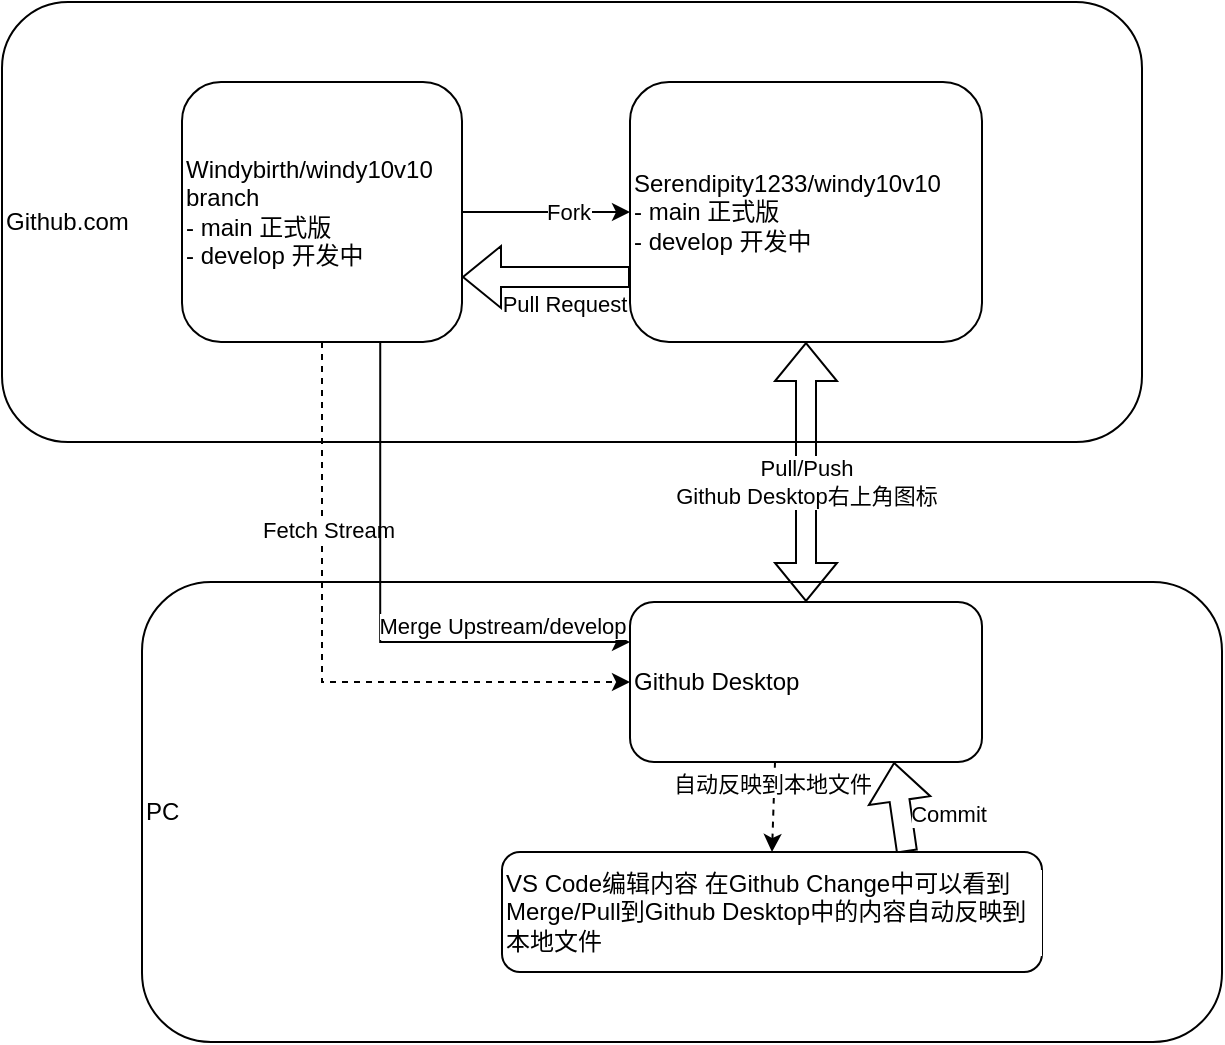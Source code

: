 <mxfile version="15.6.6" type="device"><diagram id="-4FKM_XGtd44z0FAQB1m" name="Page-1"><mxGraphModel dx="1717" dy="935" grid="1" gridSize="10" guides="1" tooltips="1" connect="1" arrows="1" fold="1" page="1" pageScale="1" pageWidth="827" pageHeight="1169" math="0" shadow="0"><root><mxCell id="0"/><mxCell id="1" parent="0"/><mxCell id="g4pFb4-ThDoWgLnpPxrV-1" value="Github.com" style="rounded=1;whiteSpace=wrap;html=1;fillColor=default;strokeColor=default;fontColor=default;align=left;" vertex="1" parent="1"><mxGeometry x="100" y="160" width="570" height="220" as="geometry"/></mxCell><mxCell id="g4pFb4-ThDoWgLnpPxrV-4" style="edgeStyle=orthogonalEdgeStyle;rounded=0;orthogonalLoop=1;jettySize=auto;html=1;fontColor=default;strokeColor=default;labelBackgroundColor=default;" edge="1" parent="1" source="g4pFb4-ThDoWgLnpPxrV-2" target="g4pFb4-ThDoWgLnpPxrV-3"><mxGeometry relative="1" as="geometry"/></mxCell><mxCell id="g4pFb4-ThDoWgLnpPxrV-5" value="Fork" style="edgeLabel;html=1;align=center;verticalAlign=middle;resizable=0;points=[];fontColor=default;" vertex="1" connectable="0" parent="g4pFb4-ThDoWgLnpPxrV-4"><mxGeometry x="0.262" relative="1" as="geometry"><mxPoint as="offset"/></mxGeometry></mxCell><mxCell id="g4pFb4-ThDoWgLnpPxrV-2" value="Windybirth/windy10v10&lt;br&gt;branch&lt;br&gt;- main 正式版&lt;br&gt;- develop 开发中" style="rounded=1;whiteSpace=wrap;html=1;fontColor=default;strokeColor=default;fillColor=default;align=left;" vertex="1" parent="1"><mxGeometry x="190" y="200" width="140" height="130" as="geometry"/></mxCell><mxCell id="g4pFb4-ThDoWgLnpPxrV-22" style="edgeStyle=none;rounded=0;orthogonalLoop=1;jettySize=auto;html=1;exitX=0;exitY=0.75;exitDx=0;exitDy=0;entryX=1;entryY=0.75;entryDx=0;entryDy=0;labelBackgroundColor=default;fontColor=default;startArrow=none;startFill=0;strokeColor=default;shape=flexArrow;" edge="1" parent="1" source="g4pFb4-ThDoWgLnpPxrV-3" target="g4pFb4-ThDoWgLnpPxrV-2"><mxGeometry relative="1" as="geometry"/></mxCell><mxCell id="g4pFb4-ThDoWgLnpPxrV-23" value="Pull Request" style="edgeLabel;html=1;align=center;verticalAlign=middle;resizable=0;points=[];fontColor=default;labelBackgroundColor=default;" vertex="1" connectable="0" parent="g4pFb4-ThDoWgLnpPxrV-22"><mxGeometry x="-0.607" relative="1" as="geometry"><mxPoint x="-17" y="13" as="offset"/></mxGeometry></mxCell><mxCell id="g4pFb4-ThDoWgLnpPxrV-3" value="Serendipity1233/windy10v10&lt;br&gt;- main 正式版&lt;br&gt;- develop 开发中" style="rounded=1;whiteSpace=wrap;html=1;fontColor=default;strokeColor=default;fillColor=default;align=left;" vertex="1" parent="1"><mxGeometry x="414" y="200" width="176" height="130" as="geometry"/></mxCell><mxCell id="g4pFb4-ThDoWgLnpPxrV-7" value="PC" style="rounded=1;whiteSpace=wrap;html=1;fontColor=default;strokeColor=default;fillColor=default;align=left;" vertex="1" parent="1"><mxGeometry x="170" y="450" width="540" height="230" as="geometry"/></mxCell><mxCell id="g4pFb4-ThDoWgLnpPxrV-20" value="" style="rounded=0;orthogonalLoop=1;jettySize=auto;html=1;labelBackgroundColor=default;fontColor=default;startArrow=none;startFill=0;strokeColor=default;dashed=1;exitX=0.412;exitY=0.998;exitDx=0;exitDy=0;exitPerimeter=0;entryX=0.5;entryY=0;entryDx=0;entryDy=0;" edge="1" parent="1" source="g4pFb4-ThDoWgLnpPxrV-8" target="g4pFb4-ThDoWgLnpPxrV-17"><mxGeometry relative="1" as="geometry"/></mxCell><mxCell id="g4pFb4-ThDoWgLnpPxrV-21" value="自动反映到本地文件" style="edgeLabel;html=1;align=center;verticalAlign=middle;resizable=0;points=[];fontColor=default;" vertex="1" connectable="0" parent="g4pFb4-ThDoWgLnpPxrV-20"><mxGeometry x="-0.513" y="-1" relative="1" as="geometry"><mxPoint as="offset"/></mxGeometry></mxCell><mxCell id="g4pFb4-ThDoWgLnpPxrV-8" value="&lt;span&gt;Github Desktop&lt;br&gt;&lt;/span&gt;" style="rounded=1;whiteSpace=wrap;html=1;fontColor=default;strokeColor=default;fillColor=default;align=left;" vertex="1" parent="1"><mxGeometry x="414" y="460" width="176" height="80" as="geometry"/></mxCell><mxCell id="g4pFb4-ThDoWgLnpPxrV-9" style="edgeStyle=orthogonalEdgeStyle;rounded=0;orthogonalLoop=1;jettySize=auto;html=1;labelBackgroundColor=default;fontColor=default;strokeColor=default;startArrow=classic;startFill=1;shape=flexArrow;" edge="1" parent="1" source="g4pFb4-ThDoWgLnpPxrV-3" target="g4pFb4-ThDoWgLnpPxrV-8"><mxGeometry relative="1" as="geometry"/></mxCell><mxCell id="g4pFb4-ThDoWgLnpPxrV-10" value="Pull/Push&lt;br&gt;Github Desktop右上角图标" style="edgeLabel;html=1;align=center;verticalAlign=middle;resizable=0;points=[];fontColor=default;labelBackgroundColor=default;" vertex="1" connectable="0" parent="g4pFb4-ThDoWgLnpPxrV-9"><mxGeometry x="0.246" relative="1" as="geometry"><mxPoint y="-11" as="offset"/></mxGeometry></mxCell><mxCell id="g4pFb4-ThDoWgLnpPxrV-11" style="edgeStyle=orthogonalEdgeStyle;rounded=0;orthogonalLoop=1;jettySize=auto;html=1;entryX=0;entryY=0.5;entryDx=0;entryDy=0;labelBackgroundColor=default;fontColor=default;startArrow=none;startFill=0;strokeColor=default;exitX=0.5;exitY=1;exitDx=0;exitDy=0;dashed=1;" edge="1" parent="1" source="g4pFb4-ThDoWgLnpPxrV-2" target="g4pFb4-ThDoWgLnpPxrV-8"><mxGeometry relative="1" as="geometry"/></mxCell><mxCell id="g4pFb4-ThDoWgLnpPxrV-13" value="Fetch Stream" style="edgeLabel;html=1;align=center;verticalAlign=middle;resizable=0;points=[];fontColor=default;" vertex="1" connectable="0" parent="g4pFb4-ThDoWgLnpPxrV-11"><mxGeometry x="-0.42" y="3" relative="1" as="geometry"><mxPoint as="offset"/></mxGeometry></mxCell><mxCell id="g4pFb4-ThDoWgLnpPxrV-14" style="edgeStyle=orthogonalEdgeStyle;rounded=0;orthogonalLoop=1;jettySize=auto;html=1;entryX=0;entryY=0.25;entryDx=0;entryDy=0;labelBackgroundColor=default;fontColor=default;startArrow=none;startFill=0;strokeColor=default;exitX=0.708;exitY=1;exitDx=0;exitDy=0;exitPerimeter=0;" edge="1" parent="1" source="g4pFb4-ThDoWgLnpPxrV-2" target="g4pFb4-ThDoWgLnpPxrV-8"><mxGeometry relative="1" as="geometry"/></mxCell><mxCell id="g4pFb4-ThDoWgLnpPxrV-15" value="Merge Upstream/develop" style="edgeLabel;html=1;align=center;verticalAlign=middle;resizable=0;points=[];fontColor=default;labelBackgroundColor=default;" vertex="1" connectable="0" parent="g4pFb4-ThDoWgLnpPxrV-14"><mxGeometry x="-0.211" y="-2" relative="1" as="geometry"><mxPoint x="63" y="33" as="offset"/></mxGeometry></mxCell><mxCell id="g4pFb4-ThDoWgLnpPxrV-18" style="rounded=0;orthogonalLoop=1;jettySize=auto;html=1;labelBackgroundColor=default;fontColor=default;startArrow=none;startFill=0;strokeColor=default;exitX=0.75;exitY=0;exitDx=0;exitDy=0;entryX=0.75;entryY=1;entryDx=0;entryDy=0;shape=flexArrow;" edge="1" parent="1" source="g4pFb4-ThDoWgLnpPxrV-17" target="g4pFb4-ThDoWgLnpPxrV-8"><mxGeometry relative="1" as="geometry"/></mxCell><mxCell id="g4pFb4-ThDoWgLnpPxrV-19" value="Commit" style="edgeLabel;html=1;align=center;verticalAlign=middle;resizable=0;points=[];fontColor=default;labelBackgroundColor=default;" vertex="1" connectable="0" parent="g4pFb4-ThDoWgLnpPxrV-18"><mxGeometry x="0.105" relative="1" as="geometry"><mxPoint x="24" y="5" as="offset"/></mxGeometry></mxCell><mxCell id="g4pFb4-ThDoWgLnpPxrV-17" value="VS Code编辑内容 在Github Change中可以看到&lt;br&gt;Merge/Pull到Github Desktop中的内容自动反映到本地文件" style="rounded=1;whiteSpace=wrap;html=1;labelBackgroundColor=default;fontColor=default;strokeColor=default;fillColor=default;align=left;" vertex="1" parent="1"><mxGeometry x="350" y="585" width="270" height="60" as="geometry"/></mxCell></root></mxGraphModel></diagram></mxfile>